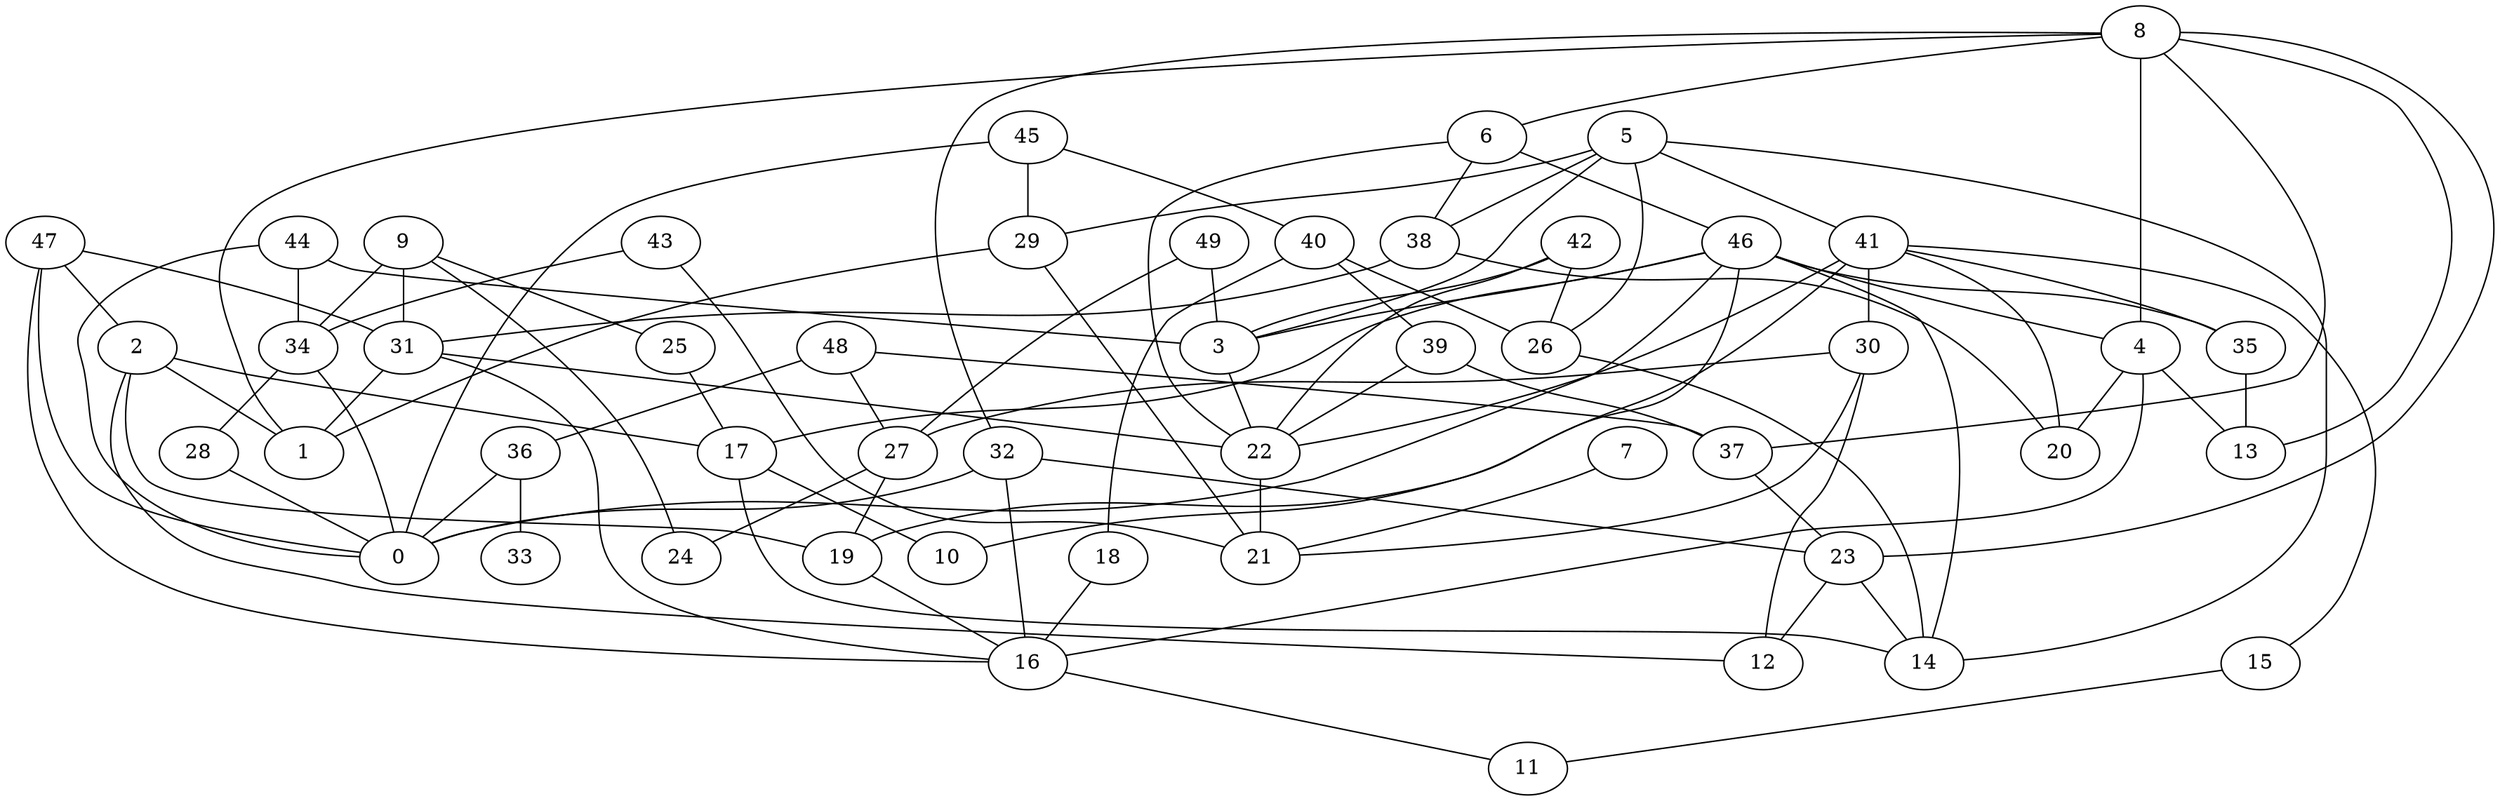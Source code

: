 digraph GG_graph {

subgraph G_graph {
edge [color = black]
"48" -> "36" [dir = none]
"32" -> "16" [dir = none]
"26" -> "14" [dir = none]
"29" -> "21" [dir = none]
"7" -> "21" [dir = none]
"43" -> "34" [dir = none]
"43" -> "21" [dir = none]
"36" -> "33" [dir = none]
"36" -> "0" [dir = none]
"19" -> "16" [dir = none]
"47" -> "0" [dir = none]
"16" -> "11" [dir = none]
"46" -> "17" [dir = none]
"46" -> "3" [dir = none]
"44" -> "0" [dir = none]
"44" -> "3" [dir = none]
"31" -> "1" [dir = none]
"31" -> "16" [dir = none]
"31" -> "22" [dir = none]
"49" -> "3" [dir = none]
"42" -> "3" [dir = none]
"42" -> "22" [dir = none]
"28" -> "0" [dir = none]
"41" -> "35" [dir = none]
"41" -> "15" [dir = none]
"41" -> "20" [dir = none]
"41" -> "22" [dir = none]
"22" -> "21" [dir = none]
"40" -> "39" [dir = none]
"17" -> "10" [dir = none]
"9" -> "24" [dir = none]
"9" -> "31" [dir = none]
"18" -> "16" [dir = none]
"39" -> "22" [dir = none]
"6" -> "22" [dir = none]
"45" -> "0" [dir = none]
"30" -> "27" [dir = none]
"30" -> "12" [dir = none]
"30" -> "21" [dir = none]
"2" -> "12" [dir = none]
"25" -> "17" [dir = none]
"5" -> "14" [dir = none]
"5" -> "38" [dir = none]
"5" -> "41" [dir = none]
"4" -> "13" [dir = none]
"4" -> "16" [dir = none]
"8" -> "23" [dir = none]
"8" -> "37" [dir = none]
"8" -> "4" [dir = none]
"47" -> "2" [dir = none]
"8" -> "1" [dir = none]
"41" -> "19" [dir = none]
"5" -> "3" [dir = none]
"42" -> "26" [dir = none]
"47" -> "16" [dir = none]
"27" -> "19" [dir = none]
"29" -> "1" [dir = none]
"8" -> "32" [dir = none]
"37" -> "23" [dir = none]
"3" -> "22" [dir = none]
"8" -> "6" [dir = none]
"4" -> "20" [dir = none]
"38" -> "20" [dir = none]
"49" -> "27" [dir = none]
"40" -> "26" [dir = none]
"15" -> "11" [dir = none]
"48" -> "27" [dir = none]
"34" -> "0" [dir = none]
"45" -> "40" [dir = none]
"46" -> "0" [dir = none]
"34" -> "28" [dir = none]
"5" -> "26" [dir = none]
"23" -> "14" [dir = none]
"40" -> "18" [dir = none]
"32" -> "0" [dir = none]
"8" -> "13" [dir = none]
"46" -> "35" [dir = none]
"46" -> "4" [dir = none]
"47" -> "31" [dir = none]
"48" -> "37" [dir = none]
"9" -> "25" [dir = none]
"46" -> "10" [dir = none]
"39" -> "37" [dir = none]
"45" -> "29" [dir = none]
"44" -> "34" [dir = none]
"23" -> "12" [dir = none]
"2" -> "19" [dir = none]
"2" -> "17" [dir = none]
"17" -> "14" [dir = none]
"2" -> "1" [dir = none]
"35" -> "13" [dir = none]
"6" -> "46" [dir = none]
"41" -> "30" [dir = none]
"46" -> "14" [dir = none]
"6" -> "38" [dir = none]
"38" -> "31" [dir = none]
"27" -> "24" [dir = none]
"9" -> "34" [dir = none]
"5" -> "29" [dir = none]
"32" -> "23" [dir = none]
}

}
